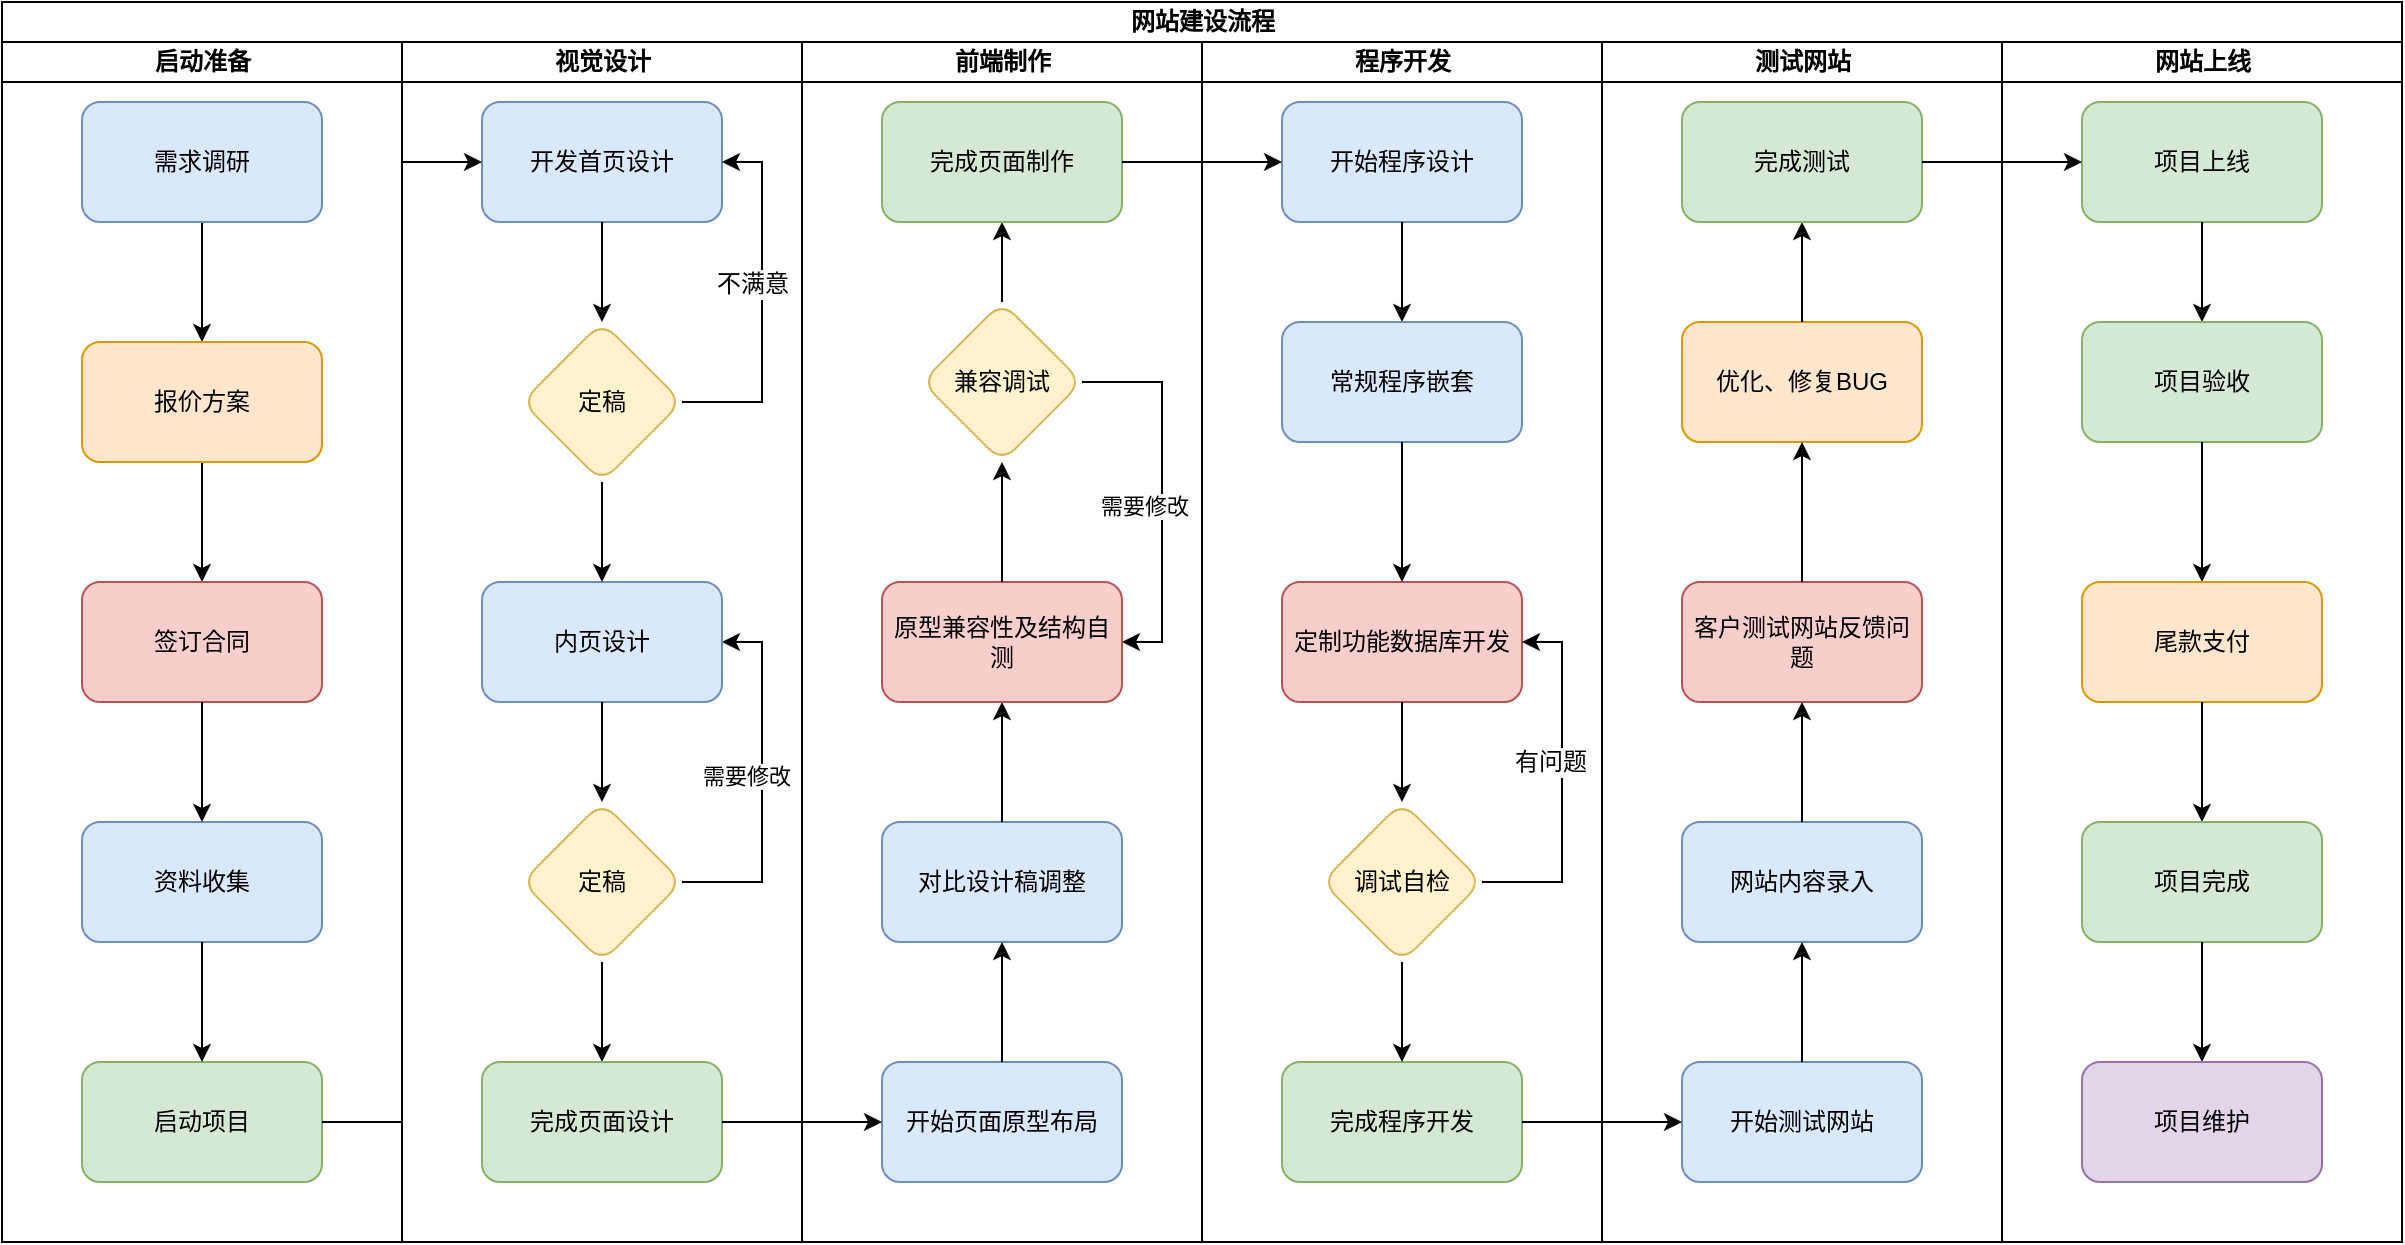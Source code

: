 <mxfile version="13.6.2" type="github"><diagram name="Page-1" id="c7488fd3-1785-93aa-aadb-54a6760d102a"><mxGraphModel dx="2522" dy="739" grid="1" gridSize="10" guides="1" tooltips="1" connect="1" arrows="1" fold="1" page="1" pageScale="1" pageWidth="1100" pageHeight="850" background="#ffffff" math="0" shadow="0"><root><mxCell id="0"/><mxCell id="1" parent="0"/><mxCell id="rmI7cssCbZSoBziuOJCb-2" value="网站建设流程" style="swimlane;html=1;childLayout=stackLayout;resizeParent=1;resizeParentMax=0;startSize=20;" vertex="1" parent="1"><mxGeometry x="-380" y="50" width="1200" height="620" as="geometry"/></mxCell><mxCell id="rmI7cssCbZSoBziuOJCb-3" value="启动准备" style="swimlane;html=1;startSize=20;" vertex="1" parent="rmI7cssCbZSoBziuOJCb-2"><mxGeometry y="20" width="200" height="600" as="geometry"/></mxCell><mxCell id="rmI7cssCbZSoBziuOJCb-91" style="edgeStyle=orthogonalEdgeStyle;rounded=0;orthogonalLoop=1;jettySize=auto;html=1;entryX=0.5;entryY=0;entryDx=0;entryDy=0;" edge="1" parent="rmI7cssCbZSoBziuOJCb-3" source="rmI7cssCbZSoBziuOJCb-89" target="rmI7cssCbZSoBziuOJCb-17"><mxGeometry relative="1" as="geometry"/></mxCell><mxCell id="rmI7cssCbZSoBziuOJCb-17" value="签订合同" style="whiteSpace=wrap;html=1;rounded=1;fillColor=#f8cecc;strokeColor=#b85450;" vertex="1" parent="rmI7cssCbZSoBziuOJCb-3"><mxGeometry x="40" y="270" width="120" height="60" as="geometry"/></mxCell><mxCell id="rmI7cssCbZSoBziuOJCb-19" value="资料收集" style="whiteSpace=wrap;html=1;rounded=1;fillColor=#dae8fc;strokeColor=#6c8ebf;" vertex="1" parent="rmI7cssCbZSoBziuOJCb-3"><mxGeometry x="40" y="390" width="120" height="60" as="geometry"/></mxCell><mxCell id="rmI7cssCbZSoBziuOJCb-21" value="启动项目" style="whiteSpace=wrap;html=1;rounded=1;fillColor=#d5e8d4;strokeColor=#82b366;" vertex="1" parent="rmI7cssCbZSoBziuOJCb-3"><mxGeometry x="40" y="510" width="120" height="60" as="geometry"/></mxCell><mxCell id="rmI7cssCbZSoBziuOJCb-90" style="edgeStyle=orthogonalEdgeStyle;rounded=0;orthogonalLoop=1;jettySize=auto;html=1;entryX=0.5;entryY=0;entryDx=0;entryDy=0;" edge="1" parent="rmI7cssCbZSoBziuOJCb-3" source="rmI7cssCbZSoBziuOJCb-14" target="rmI7cssCbZSoBziuOJCb-89"><mxGeometry relative="1" as="geometry"/></mxCell><mxCell id="rmI7cssCbZSoBziuOJCb-14" value="需求调研" style="rounded=1;whiteSpace=wrap;html=1;fillColor=#dae8fc;strokeColor=#6c8ebf;" vertex="1" parent="rmI7cssCbZSoBziuOJCb-3"><mxGeometry x="40" y="30" width="120" height="60" as="geometry"/></mxCell><mxCell id="rmI7cssCbZSoBziuOJCb-20" value="" style="edgeStyle=orthogonalEdgeStyle;rounded=0;orthogonalLoop=1;jettySize=auto;html=1;" edge="1" parent="rmI7cssCbZSoBziuOJCb-3" source="rmI7cssCbZSoBziuOJCb-17" target="rmI7cssCbZSoBziuOJCb-19"><mxGeometry relative="1" as="geometry"/></mxCell><mxCell id="rmI7cssCbZSoBziuOJCb-22" value="" style="edgeStyle=orthogonalEdgeStyle;rounded=0;orthogonalLoop=1;jettySize=auto;html=1;" edge="1" parent="rmI7cssCbZSoBziuOJCb-3" source="rmI7cssCbZSoBziuOJCb-19" target="rmI7cssCbZSoBziuOJCb-21"><mxGeometry relative="1" as="geometry"/></mxCell><mxCell id="rmI7cssCbZSoBziuOJCb-89" value="报价方案" style="rounded=1;whiteSpace=wrap;html=1;fillColor=#ffe6cc;strokeColor=#d79b00;" vertex="1" parent="rmI7cssCbZSoBziuOJCb-3"><mxGeometry x="40" y="150" width="120" height="60" as="geometry"/></mxCell><mxCell id="rmI7cssCbZSoBziuOJCb-4" value="视觉设计" style="swimlane;html=1;startSize=20;" vertex="1" parent="rmI7cssCbZSoBziuOJCb-2"><mxGeometry x="200" y="20" width="200" height="600" as="geometry"/></mxCell><mxCell id="rmI7cssCbZSoBziuOJCb-61" style="edgeStyle=orthogonalEdgeStyle;rounded=0;orthogonalLoop=1;jettySize=auto;html=1;exitX=1;exitY=0.5;exitDx=0;exitDy=0;entryX=1;entryY=0.5;entryDx=0;entryDy=0;" edge="1" parent="rmI7cssCbZSoBziuOJCb-4" source="rmI7cssCbZSoBziuOJCb-30" target="rmI7cssCbZSoBziuOJCb-28"><mxGeometry relative="1" as="geometry"><Array as="points"><mxPoint x="180" y="420"/><mxPoint x="180" y="300"/></Array></mxGeometry></mxCell><mxCell id="rmI7cssCbZSoBziuOJCb-98" value="需要修改" style="edgeLabel;html=1;align=center;verticalAlign=middle;resizable=0;points=[];" vertex="1" connectable="0" parent="rmI7cssCbZSoBziuOJCb-61"><mxGeometry x="0.267" relative="1" as="geometry"><mxPoint x="-8" y="21" as="offset"/></mxGeometry></mxCell><mxCell id="rmI7cssCbZSoBziuOJCb-30" value="定稿" style="rhombus;whiteSpace=wrap;html=1;rounded=1;fillColor=#fff2cc;strokeColor=#d6b656;" vertex="1" parent="rmI7cssCbZSoBziuOJCb-4"><mxGeometry x="60" y="380" width="80" height="80" as="geometry"/></mxCell><mxCell id="rmI7cssCbZSoBziuOJCb-28" value="内页设计" style="whiteSpace=wrap;html=1;rounded=1;fillColor=#dae8fc;strokeColor=#6c8ebf;" vertex="1" parent="rmI7cssCbZSoBziuOJCb-4"><mxGeometry x="40" y="270" width="120" height="60" as="geometry"/></mxCell><mxCell id="rmI7cssCbZSoBziuOJCb-23" value="开发首页设计" style="rounded=1;whiteSpace=wrap;html=1;fillColor=#dae8fc;strokeColor=#6c8ebf;" vertex="1" parent="rmI7cssCbZSoBziuOJCb-4"><mxGeometry x="40" y="30" width="120" height="60" as="geometry"/></mxCell><mxCell id="rmI7cssCbZSoBziuOJCb-27" value="" style="edgeStyle=orthogonalEdgeStyle;rounded=0;orthogonalLoop=1;jettySize=auto;html=1;" edge="1" parent="rmI7cssCbZSoBziuOJCb-4" source="rmI7cssCbZSoBziuOJCb-23" target="rmI7cssCbZSoBziuOJCb-26"><mxGeometry relative="1" as="geometry"/></mxCell><mxCell id="rmI7cssCbZSoBziuOJCb-60" style="edgeStyle=orthogonalEdgeStyle;rounded=0;orthogonalLoop=1;jettySize=auto;html=1;exitX=1;exitY=0.5;exitDx=0;exitDy=0;entryX=1;entryY=0.5;entryDx=0;entryDy=0;" edge="1" parent="rmI7cssCbZSoBziuOJCb-4" source="rmI7cssCbZSoBziuOJCb-26" target="rmI7cssCbZSoBziuOJCb-23"><mxGeometry relative="1" as="geometry"><Array as="points"><mxPoint x="180" y="180"/><mxPoint x="180" y="60"/></Array></mxGeometry></mxCell><mxCell id="rmI7cssCbZSoBziuOJCb-26" value="定稿" style="rhombus;whiteSpace=wrap;html=1;rounded=1;fillColor=#fff2cc;strokeColor=#d6b656;" vertex="1" parent="rmI7cssCbZSoBziuOJCb-4"><mxGeometry x="60" y="140" width="80" height="80" as="geometry"/></mxCell><mxCell id="rmI7cssCbZSoBziuOJCb-29" value="" style="edgeStyle=orthogonalEdgeStyle;rounded=0;orthogonalLoop=1;jettySize=auto;html=1;" edge="1" parent="rmI7cssCbZSoBziuOJCb-4" source="rmI7cssCbZSoBziuOJCb-26" target="rmI7cssCbZSoBziuOJCb-28"><mxGeometry relative="1" as="geometry"/></mxCell><mxCell id="rmI7cssCbZSoBziuOJCb-31" value="" style="edgeStyle=orthogonalEdgeStyle;rounded=0;orthogonalLoop=1;jettySize=auto;html=1;" edge="1" parent="rmI7cssCbZSoBziuOJCb-4" source="rmI7cssCbZSoBziuOJCb-28" target="rmI7cssCbZSoBziuOJCb-30"><mxGeometry relative="1" as="geometry"/></mxCell><mxCell id="rmI7cssCbZSoBziuOJCb-33" value="" style="edgeStyle=orthogonalEdgeStyle;rounded=0;orthogonalLoop=1;jettySize=auto;html=1;" edge="1" parent="rmI7cssCbZSoBziuOJCb-4" source="rmI7cssCbZSoBziuOJCb-30" target="rmI7cssCbZSoBziuOJCb-32"><mxGeometry relative="1" as="geometry"/></mxCell><mxCell id="rmI7cssCbZSoBziuOJCb-32" value="完成页面设计" style="whiteSpace=wrap;html=1;rounded=1;fillColor=#d5e8d4;strokeColor=#82b366;" vertex="1" parent="rmI7cssCbZSoBziuOJCb-4"><mxGeometry x="40" y="510" width="120" height="60" as="geometry"/></mxCell><mxCell id="rmI7cssCbZSoBziuOJCb-5" value="前端制作" style="swimlane;html=1;startSize=20;" vertex="1" parent="rmI7cssCbZSoBziuOJCb-2"><mxGeometry x="400" y="20" width="200" height="600" as="geometry"/></mxCell><mxCell id="rmI7cssCbZSoBziuOJCb-64" style="edgeStyle=orthogonalEdgeStyle;rounded=0;orthogonalLoop=1;jettySize=auto;html=1;exitX=0.5;exitY=0;exitDx=0;exitDy=0;entryX=0.5;entryY=1;entryDx=0;entryDy=0;" edge="1" parent="rmI7cssCbZSoBziuOJCb-5" source="rmI7cssCbZSoBziuOJCb-62" target="rmI7cssCbZSoBziuOJCb-46"><mxGeometry relative="1" as="geometry"/></mxCell><mxCell id="rmI7cssCbZSoBziuOJCb-95" style="edgeStyle=orthogonalEdgeStyle;rounded=0;orthogonalLoop=1;jettySize=auto;html=1;entryX=1;entryY=0.5;entryDx=0;entryDy=0;" edge="1" parent="rmI7cssCbZSoBziuOJCb-5" source="rmI7cssCbZSoBziuOJCb-62" target="rmI7cssCbZSoBziuOJCb-42"><mxGeometry relative="1" as="geometry"><Array as="points"><mxPoint x="180" y="170"/><mxPoint x="180" y="300"/></Array></mxGeometry></mxCell><mxCell id="rmI7cssCbZSoBziuOJCb-96" value="需要修改" style="edgeLabel;html=1;align=center;verticalAlign=middle;resizable=0;points=[];" vertex="1" connectable="0" parent="rmI7cssCbZSoBziuOJCb-95"><mxGeometry x="-0.095" y="2" relative="1" as="geometry"><mxPoint x="-11" y="16" as="offset"/></mxGeometry></mxCell><mxCell id="rmI7cssCbZSoBziuOJCb-62" value="兼容调试" style="rhombus;whiteSpace=wrap;html=1;rounded=1;fillColor=#fff2cc;strokeColor=#d6b656;" vertex="1" parent="rmI7cssCbZSoBziuOJCb-5"><mxGeometry x="60" y="130" width="80" height="80" as="geometry"/></mxCell><mxCell id="rmI7cssCbZSoBziuOJCb-40" value="对比设计稿调整" style="whiteSpace=wrap;html=1;rounded=1;fillColor=#dae8fc;strokeColor=#6c8ebf;" vertex="1" parent="rmI7cssCbZSoBziuOJCb-5"><mxGeometry x="40" y="390" width="120" height="60" as="geometry"/></mxCell><mxCell id="rmI7cssCbZSoBziuOJCb-38" value="开始页面原型布局" style="whiteSpace=wrap;html=1;rounded=1;fillColor=#dae8fc;strokeColor=#6c8ebf;" vertex="1" parent="rmI7cssCbZSoBziuOJCb-5"><mxGeometry x="40" y="510" width="120" height="60" as="geometry"/></mxCell><mxCell id="rmI7cssCbZSoBziuOJCb-41" value="" style="edgeStyle=orthogonalEdgeStyle;rounded=0;orthogonalLoop=1;jettySize=auto;html=1;" edge="1" parent="rmI7cssCbZSoBziuOJCb-5" source="rmI7cssCbZSoBziuOJCb-38" target="rmI7cssCbZSoBziuOJCb-40"><mxGeometry relative="1" as="geometry"/></mxCell><mxCell id="rmI7cssCbZSoBziuOJCb-43" value="" style="edgeStyle=orthogonalEdgeStyle;rounded=0;orthogonalLoop=1;jettySize=auto;html=1;" edge="1" parent="rmI7cssCbZSoBziuOJCb-5" source="rmI7cssCbZSoBziuOJCb-40" target="rmI7cssCbZSoBziuOJCb-42"><mxGeometry relative="1" as="geometry"/></mxCell><mxCell id="rmI7cssCbZSoBziuOJCb-42" value="原型兼容性及结构自测" style="whiteSpace=wrap;html=1;rounded=1;fillColor=#f8cecc;strokeColor=#b85450;" vertex="1" parent="rmI7cssCbZSoBziuOJCb-5"><mxGeometry x="40" y="270" width="120" height="60" as="geometry"/></mxCell><mxCell id="rmI7cssCbZSoBziuOJCb-46" value="完成页面制作" style="whiteSpace=wrap;html=1;rounded=1;fillColor=#d5e8d4;strokeColor=#82b366;" vertex="1" parent="rmI7cssCbZSoBziuOJCb-5"><mxGeometry x="40" y="30" width="120" height="60" as="geometry"/></mxCell><mxCell id="rmI7cssCbZSoBziuOJCb-63" value="" style="edgeStyle=orthogonalEdgeStyle;rounded=0;orthogonalLoop=1;jettySize=auto;html=1;" edge="1" parent="rmI7cssCbZSoBziuOJCb-5" source="rmI7cssCbZSoBziuOJCb-42" target="rmI7cssCbZSoBziuOJCb-62"><mxGeometry relative="1" as="geometry"/></mxCell><mxCell id="rmI7cssCbZSoBziuOJCb-11" value="程序开发" style="swimlane;html=1;startSize=20;" vertex="1" parent="rmI7cssCbZSoBziuOJCb-2"><mxGeometry x="600" y="20" width="200" height="600" as="geometry"/></mxCell><mxCell id="rmI7cssCbZSoBziuOJCb-52" value="定制功能数据库开发" style="whiteSpace=wrap;html=1;rounded=1;fillColor=#f8cecc;strokeColor=#b85450;" vertex="1" parent="rmI7cssCbZSoBziuOJCb-11"><mxGeometry x="40" y="270" width="120" height="60" as="geometry"/></mxCell><mxCell id="rmI7cssCbZSoBziuOJCb-58" value="完成程序开发" style="whiteSpace=wrap;html=1;rounded=1;fillColor=#d5e8d4;strokeColor=#82b366;" vertex="1" parent="rmI7cssCbZSoBziuOJCb-11"><mxGeometry x="40" y="510" width="120" height="60" as="geometry"/></mxCell><mxCell id="rmI7cssCbZSoBziuOJCb-48" value="开始程序设计" style="whiteSpace=wrap;html=1;rounded=1;fillColor=#dae8fc;strokeColor=#6c8ebf;" vertex="1" parent="rmI7cssCbZSoBziuOJCb-11"><mxGeometry x="40" y="30" width="120" height="60" as="geometry"/></mxCell><mxCell id="rmI7cssCbZSoBziuOJCb-51" value="" style="edgeStyle=orthogonalEdgeStyle;rounded=0;orthogonalLoop=1;jettySize=auto;html=1;" edge="1" parent="rmI7cssCbZSoBziuOJCb-11" source="rmI7cssCbZSoBziuOJCb-48" target="rmI7cssCbZSoBziuOJCb-50"><mxGeometry relative="1" as="geometry"/></mxCell><mxCell id="rmI7cssCbZSoBziuOJCb-50" value="常规程序嵌套" style="whiteSpace=wrap;html=1;rounded=1;fillColor=#dae8fc;strokeColor=#6c8ebf;" vertex="1" parent="rmI7cssCbZSoBziuOJCb-11"><mxGeometry x="40" y="140" width="120" height="60" as="geometry"/></mxCell><mxCell id="rmI7cssCbZSoBziuOJCb-59" value="" style="edgeStyle=orthogonalEdgeStyle;rounded=0;orthogonalLoop=1;jettySize=auto;html=1;" edge="1" parent="rmI7cssCbZSoBziuOJCb-11" source="rmI7cssCbZSoBziuOJCb-56" target="rmI7cssCbZSoBziuOJCb-58"><mxGeometry relative="1" as="geometry"/></mxCell><mxCell id="rmI7cssCbZSoBziuOJCb-92" style="edgeStyle=orthogonalEdgeStyle;rounded=0;orthogonalLoop=1;jettySize=auto;html=1;exitX=1;exitY=0.5;exitDx=0;exitDy=0;entryX=1;entryY=0.5;entryDx=0;entryDy=0;" edge="1" parent="rmI7cssCbZSoBziuOJCb-11" source="rmI7cssCbZSoBziuOJCb-56" target="rmI7cssCbZSoBziuOJCb-52"><mxGeometry relative="1" as="geometry"><Array as="points"><mxPoint x="180" y="420"/><mxPoint x="180" y="300"/></Array></mxGeometry></mxCell><mxCell id="rmI7cssCbZSoBziuOJCb-56" value="调试自检" style="rhombus;whiteSpace=wrap;html=1;rounded=1;fillColor=#fff2cc;strokeColor=#d6b656;" vertex="1" parent="rmI7cssCbZSoBziuOJCb-11"><mxGeometry x="60" y="380" width="80" height="80" as="geometry"/></mxCell><mxCell id="rmI7cssCbZSoBziuOJCb-53" value="" style="edgeStyle=orthogonalEdgeStyle;rounded=0;orthogonalLoop=1;jettySize=auto;html=1;" edge="1" parent="rmI7cssCbZSoBziuOJCb-11" source="rmI7cssCbZSoBziuOJCb-50" target="rmI7cssCbZSoBziuOJCb-52"><mxGeometry relative="1" as="geometry"/></mxCell><mxCell id="rmI7cssCbZSoBziuOJCb-57" value="" style="edgeStyle=orthogonalEdgeStyle;rounded=0;orthogonalLoop=1;jettySize=auto;html=1;" edge="1" parent="rmI7cssCbZSoBziuOJCb-11" source="rmI7cssCbZSoBziuOJCb-52" target="rmI7cssCbZSoBziuOJCb-56"><mxGeometry relative="1" as="geometry"/></mxCell><mxCell id="rmI7cssCbZSoBziuOJCb-12" value="测试网站" style="swimlane;html=1;startSize=20;" vertex="1" parent="rmI7cssCbZSoBziuOJCb-2"><mxGeometry x="800" y="20" width="200" height="600" as="geometry"/></mxCell><mxCell id="rmI7cssCbZSoBziuOJCb-71" value="优化、修复BUG" style="whiteSpace=wrap;html=1;rounded=1;fillColor=#ffe6cc;strokeColor=#d79b00;" vertex="1" parent="rmI7cssCbZSoBziuOJCb-12"><mxGeometry x="40" y="140" width="120" height="60" as="geometry"/></mxCell><mxCell id="rmI7cssCbZSoBziuOJCb-69" value="客户测试网站反馈问题" style="whiteSpace=wrap;html=1;rounded=1;fillColor=#f8cecc;strokeColor=#b85450;" vertex="1" parent="rmI7cssCbZSoBziuOJCb-12"><mxGeometry x="40" y="270" width="120" height="60" as="geometry"/></mxCell><mxCell id="rmI7cssCbZSoBziuOJCb-67" value="网站内容录入" style="whiteSpace=wrap;html=1;rounded=1;fillColor=#dae8fc;strokeColor=#6c8ebf;" vertex="1" parent="rmI7cssCbZSoBziuOJCb-12"><mxGeometry x="40" y="390" width="120" height="60" as="geometry"/></mxCell><mxCell id="rmI7cssCbZSoBziuOJCb-65" value="开始测试网站" style="whiteSpace=wrap;html=1;rounded=1;fillColor=#dae8fc;strokeColor=#6c8ebf;" vertex="1" parent="rmI7cssCbZSoBziuOJCb-12"><mxGeometry x="40" y="510" width="120" height="60" as="geometry"/></mxCell><mxCell id="rmI7cssCbZSoBziuOJCb-68" value="" style="edgeStyle=orthogonalEdgeStyle;rounded=0;orthogonalLoop=1;jettySize=auto;html=1;" edge="1" parent="rmI7cssCbZSoBziuOJCb-12" source="rmI7cssCbZSoBziuOJCb-65" target="rmI7cssCbZSoBziuOJCb-67"><mxGeometry relative="1" as="geometry"/></mxCell><mxCell id="rmI7cssCbZSoBziuOJCb-70" value="" style="edgeStyle=orthogonalEdgeStyle;rounded=0;orthogonalLoop=1;jettySize=auto;html=1;" edge="1" parent="rmI7cssCbZSoBziuOJCb-12" source="rmI7cssCbZSoBziuOJCb-67" target="rmI7cssCbZSoBziuOJCb-69"><mxGeometry relative="1" as="geometry"/></mxCell><mxCell id="rmI7cssCbZSoBziuOJCb-72" value="" style="edgeStyle=orthogonalEdgeStyle;rounded=0;orthogonalLoop=1;jettySize=auto;html=1;" edge="1" parent="rmI7cssCbZSoBziuOJCb-12" source="rmI7cssCbZSoBziuOJCb-69" target="rmI7cssCbZSoBziuOJCb-71"><mxGeometry relative="1" as="geometry"/></mxCell><mxCell id="rmI7cssCbZSoBziuOJCb-74" value="" style="edgeStyle=orthogonalEdgeStyle;rounded=0;orthogonalLoop=1;jettySize=auto;html=1;" edge="1" parent="rmI7cssCbZSoBziuOJCb-12" source="rmI7cssCbZSoBziuOJCb-71" target="rmI7cssCbZSoBziuOJCb-73"><mxGeometry relative="1" as="geometry"/></mxCell><mxCell id="rmI7cssCbZSoBziuOJCb-73" value="完成测试" style="whiteSpace=wrap;html=1;rounded=1;fillColor=#d5e8d4;strokeColor=#82b366;" vertex="1" parent="rmI7cssCbZSoBziuOJCb-12"><mxGeometry x="40" y="30" width="120" height="60" as="geometry"/></mxCell><mxCell id="rmI7cssCbZSoBziuOJCb-13" value="网站上线" style="swimlane;html=1;startSize=20;" vertex="1" parent="rmI7cssCbZSoBziuOJCb-2"><mxGeometry x="1000" y="20" width="200" height="600" as="geometry"/></mxCell><mxCell id="rmI7cssCbZSoBziuOJCb-75" value="项目上线" style="whiteSpace=wrap;html=1;rounded=1;fillColor=#d5e8d4;strokeColor=#82b366;" vertex="1" parent="rmI7cssCbZSoBziuOJCb-13"><mxGeometry x="40" y="30" width="120" height="60" as="geometry"/></mxCell><mxCell id="rmI7cssCbZSoBziuOJCb-78" value="" style="edgeStyle=orthogonalEdgeStyle;rounded=0;orthogonalLoop=1;jettySize=auto;html=1;" edge="1" parent="rmI7cssCbZSoBziuOJCb-13" source="rmI7cssCbZSoBziuOJCb-75" target="rmI7cssCbZSoBziuOJCb-77"><mxGeometry relative="1" as="geometry"/></mxCell><mxCell id="rmI7cssCbZSoBziuOJCb-77" value="项目验收" style="whiteSpace=wrap;html=1;rounded=1;fillColor=#d5e8d4;strokeColor=#82b366;" vertex="1" parent="rmI7cssCbZSoBziuOJCb-13"><mxGeometry x="40" y="140" width="120" height="60" as="geometry"/></mxCell><mxCell id="rmI7cssCbZSoBziuOJCb-80" value="" style="edgeStyle=orthogonalEdgeStyle;rounded=0;orthogonalLoop=1;jettySize=auto;html=1;" edge="1" parent="rmI7cssCbZSoBziuOJCb-13" source="rmI7cssCbZSoBziuOJCb-77" target="rmI7cssCbZSoBziuOJCb-79"><mxGeometry relative="1" as="geometry"/></mxCell><mxCell id="rmI7cssCbZSoBziuOJCb-79" value="尾款支付" style="whiteSpace=wrap;html=1;rounded=1;fillColor=#ffe6cc;strokeColor=#d79b00;" vertex="1" parent="rmI7cssCbZSoBziuOJCb-13"><mxGeometry x="40" y="270" width="120" height="60" as="geometry"/></mxCell><mxCell id="rmI7cssCbZSoBziuOJCb-82" value="" style="edgeStyle=orthogonalEdgeStyle;rounded=0;orthogonalLoop=1;jettySize=auto;html=1;" edge="1" parent="rmI7cssCbZSoBziuOJCb-13" source="rmI7cssCbZSoBziuOJCb-79" target="rmI7cssCbZSoBziuOJCb-81"><mxGeometry relative="1" as="geometry"/></mxCell><mxCell id="rmI7cssCbZSoBziuOJCb-81" value="项目完成" style="whiteSpace=wrap;html=1;rounded=1;fillColor=#d5e8d4;strokeColor=#82b366;" vertex="1" parent="rmI7cssCbZSoBziuOJCb-13"><mxGeometry x="40" y="390" width="120" height="60" as="geometry"/></mxCell><mxCell id="rmI7cssCbZSoBziuOJCb-84" value="" style="edgeStyle=orthogonalEdgeStyle;rounded=0;orthogonalLoop=1;jettySize=auto;html=1;" edge="1" parent="rmI7cssCbZSoBziuOJCb-13" source="rmI7cssCbZSoBziuOJCb-81" target="rmI7cssCbZSoBziuOJCb-83"><mxGeometry relative="1" as="geometry"/></mxCell><mxCell id="rmI7cssCbZSoBziuOJCb-83" value="项目维护" style="whiteSpace=wrap;html=1;rounded=1;fillColor=#e1d5e7;strokeColor=#9673a6;" vertex="1" parent="rmI7cssCbZSoBziuOJCb-13"><mxGeometry x="40" y="510" width="120" height="60" as="geometry"/></mxCell><mxCell id="rmI7cssCbZSoBziuOJCb-36" style="edgeStyle=orthogonalEdgeStyle;rounded=0;orthogonalLoop=1;jettySize=auto;html=1;exitX=1;exitY=0.5;exitDx=0;exitDy=0;entryX=0;entryY=0.5;entryDx=0;entryDy=0;" edge="1" parent="rmI7cssCbZSoBziuOJCb-2" source="rmI7cssCbZSoBziuOJCb-21" target="rmI7cssCbZSoBziuOJCb-23"><mxGeometry relative="1" as="geometry"/></mxCell><mxCell id="rmI7cssCbZSoBziuOJCb-39" value="" style="edgeStyle=orthogonalEdgeStyle;rounded=0;orthogonalLoop=1;jettySize=auto;html=1;" edge="1" parent="rmI7cssCbZSoBziuOJCb-2" source="rmI7cssCbZSoBziuOJCb-32" target="rmI7cssCbZSoBziuOJCb-38"><mxGeometry relative="1" as="geometry"/></mxCell><mxCell id="rmI7cssCbZSoBziuOJCb-49" value="" style="edgeStyle=orthogonalEdgeStyle;rounded=0;orthogonalLoop=1;jettySize=auto;html=1;" edge="1" parent="rmI7cssCbZSoBziuOJCb-2" source="rmI7cssCbZSoBziuOJCb-46" target="rmI7cssCbZSoBziuOJCb-48"><mxGeometry relative="1" as="geometry"/></mxCell><mxCell id="rmI7cssCbZSoBziuOJCb-66" value="" style="edgeStyle=orthogonalEdgeStyle;rounded=0;orthogonalLoop=1;jettySize=auto;html=1;" edge="1" parent="rmI7cssCbZSoBziuOJCb-2" source="rmI7cssCbZSoBziuOJCb-58" target="rmI7cssCbZSoBziuOJCb-65"><mxGeometry relative="1" as="geometry"/></mxCell><mxCell id="rmI7cssCbZSoBziuOJCb-76" value="" style="edgeStyle=orthogonalEdgeStyle;rounded=0;orthogonalLoop=1;jettySize=auto;html=1;" edge="1" parent="rmI7cssCbZSoBziuOJCb-2" source="rmI7cssCbZSoBziuOJCb-73" target="rmI7cssCbZSoBziuOJCb-75"><mxGeometry relative="1" as="geometry"/></mxCell><mxCell id="rmI7cssCbZSoBziuOJCb-97" value="不满意" style="text;html=1;align=center;verticalAlign=middle;resizable=0;points=[];autosize=1;labelBackgroundColor=#ffffff;" vertex="1" parent="1"><mxGeometry x="-30" y="181" width="50" height="20" as="geometry"/></mxCell><mxCell id="rmI7cssCbZSoBziuOJCb-99" value="有问题" style="text;html=1;align=center;verticalAlign=middle;resizable=0;points=[];autosize=1;labelBackgroundColor=#ffffff;" vertex="1" parent="1"><mxGeometry x="369" y="420" width="50" height="20" as="geometry"/></mxCell></root></mxGraphModel></diagram></mxfile>